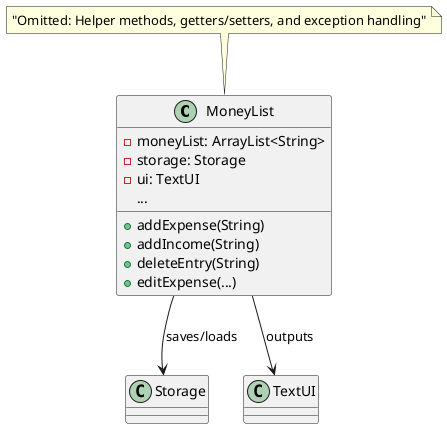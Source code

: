 @startuml MoneyList_ClassDiagram
class MoneyList {
  - moneyList: ArrayList<String>
  - storage: Storage
  - ui: TextUI
  + addExpense(String)
  + addIncome(String)
  + deleteEntry(String)
  + editExpense(...)
  ...
}

note top: "Omitted: Helper methods, getters/setters, and exception handling"

MoneyList --> Storage : saves/loads
MoneyList --> TextUI : outputs

@enduml